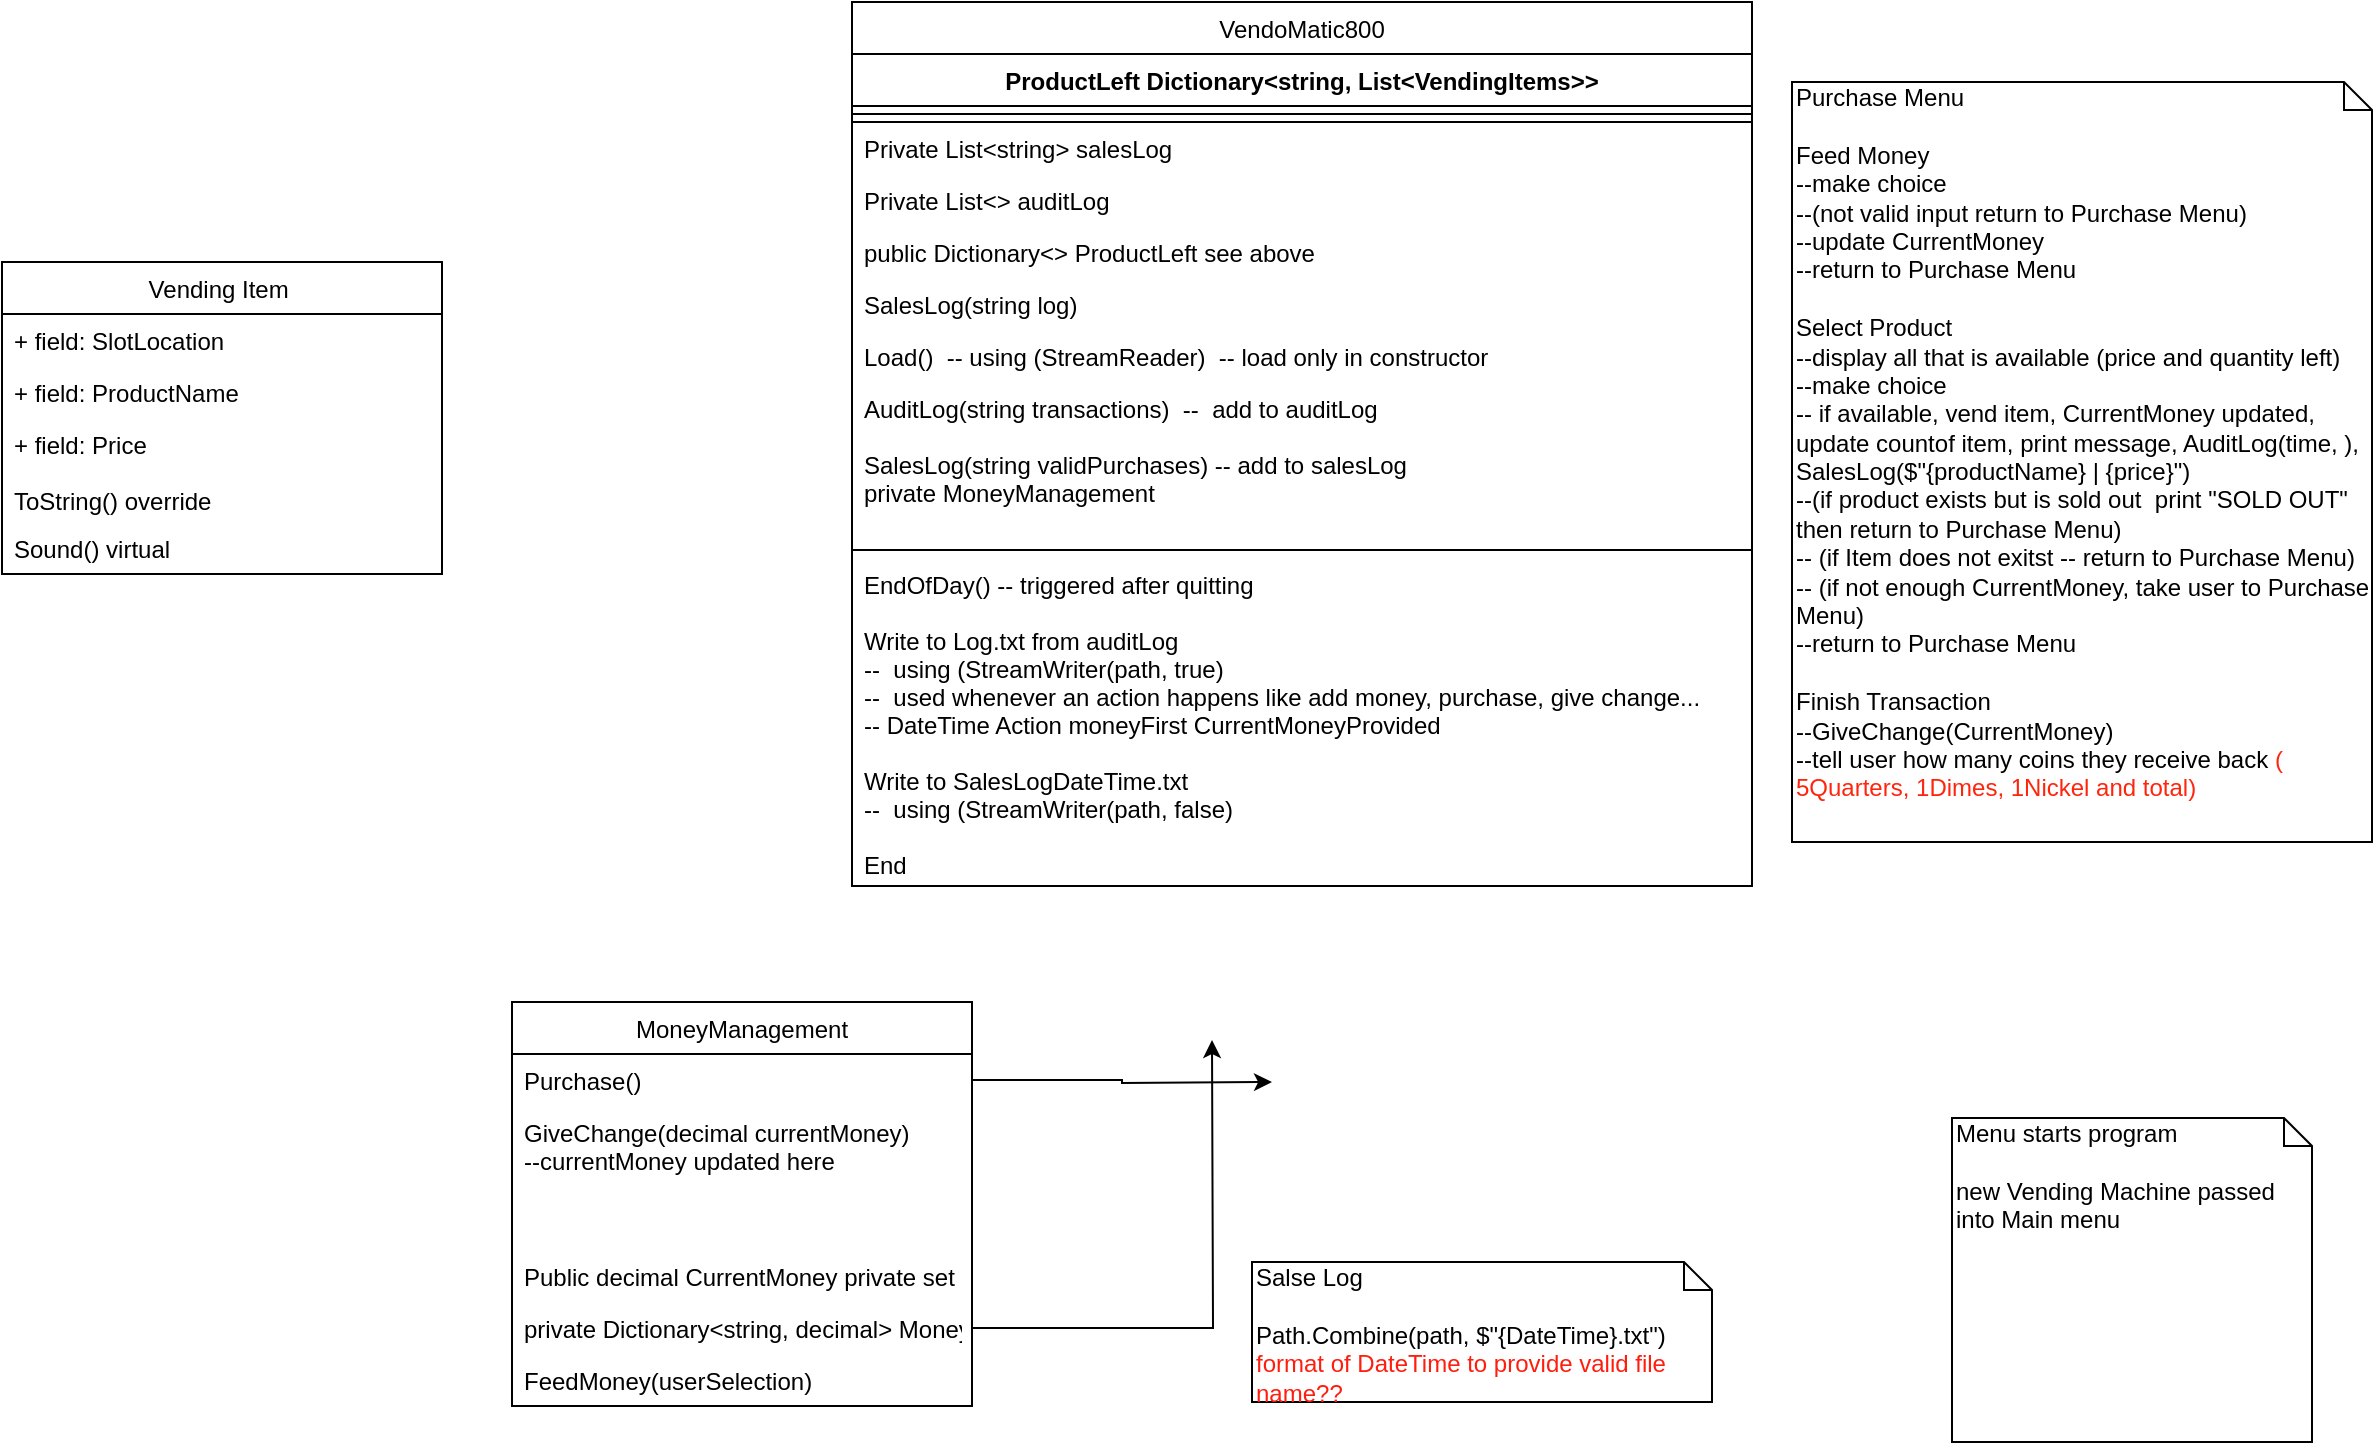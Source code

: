 <mxfile version="13.0.3" type="device"><diagram name="Page-1" id="9f46799a-70d6-7492-0946-bef42562c5a5"><mxGraphModel dx="1422" dy="822" grid="1" gridSize="10" guides="1" tooltips="1" connect="1" arrows="1" fold="1" page="1" pageScale="1" pageWidth="1100" pageHeight="850" background="#ffffff" math="0" shadow="0"><root><mxCell id="0"/><mxCell id="1" parent="0"/><mxCell id="4EU_5Ofcw7x6zr4JRwky-2" value="Vending Item " style="swimlane;fontStyle=0;childLayout=stackLayout;horizontal=1;startSize=26;fillColor=none;horizontalStack=0;resizeParent=1;resizeParentMax=0;resizeLast=0;collapsible=1;marginBottom=0;" parent="1" vertex="1"><mxGeometry x="185" y="170" width="220" height="156" as="geometry"/></mxCell><mxCell id="4EU_5Ofcw7x6zr4JRwky-3" value="+ field: SlotLocation" style="text;strokeColor=none;fillColor=none;align=left;verticalAlign=top;spacingLeft=4;spacingRight=4;overflow=hidden;rotatable=0;points=[[0,0.5],[1,0.5]];portConstraint=eastwest;" parent="4EU_5Ofcw7x6zr4JRwky-2" vertex="1"><mxGeometry y="26" width="220" height="26" as="geometry"/></mxCell><mxCell id="4EU_5Ofcw7x6zr4JRwky-4" value="+ field: ProductName" style="text;strokeColor=none;fillColor=none;align=left;verticalAlign=top;spacingLeft=4;spacingRight=4;overflow=hidden;rotatable=0;points=[[0,0.5],[1,0.5]];portConstraint=eastwest;" parent="4EU_5Ofcw7x6zr4JRwky-2" vertex="1"><mxGeometry y="52" width="220" height="26" as="geometry"/></mxCell><mxCell id="4EU_5Ofcw7x6zr4JRwky-5" value="+ field: Price&#10;&#10;ToString() override" style="text;strokeColor=none;fillColor=none;align=left;verticalAlign=top;spacingLeft=4;spacingRight=4;overflow=hidden;rotatable=0;points=[[0,0.5],[1,0.5]];portConstraint=eastwest;" parent="4EU_5Ofcw7x6zr4JRwky-2" vertex="1"><mxGeometry y="78" width="220" height="52" as="geometry"/></mxCell><mxCell id="4EU_5Ofcw7x6zr4JRwky-56" value="Sound() virtual" style="text;strokeColor=none;fillColor=none;align=left;verticalAlign=top;spacingLeft=4;spacingRight=4;overflow=hidden;rotatable=0;points=[[0,0.5],[1,0.5]];portConstraint=eastwest;" parent="4EU_5Ofcw7x6zr4JRwky-2" vertex="1"><mxGeometry y="130" width="220" height="26" as="geometry"/></mxCell><mxCell id="4EU_5Ofcw7x6zr4JRwky-55" value="Purchase Menu&lt;br&gt;&lt;br&gt;Feed Money&lt;br&gt;--make choice&lt;br&gt;--(not valid input return to Purchase Menu)&lt;br&gt;--update CurrentMoney&lt;br&gt;--return to Purchase Menu&lt;br&gt;&lt;br&gt;Select Product&lt;br&gt;--display all that is available (price and quantity left)&lt;br&gt;--make choice&lt;br&gt;-- if available, vend item, CurrentMoney updated, update countof item, print message, AuditLog(time, ), SalesLog($&quot;{productName} | {price}&quot;)&lt;br&gt;--(if product exists but is sold out&amp;nbsp; print &quot;SOLD OUT&quot; then return to Purchase Menu)&lt;br&gt;-- (if Item does not exitst -- return to Purchase Menu)&lt;br&gt;-- (if not enough CurrentMoney, take user to Purchase Menu)&lt;br&gt;--return to Purchase Menu&lt;br&gt;&lt;br&gt;Finish Transaction&lt;br&gt;--GiveChange(CurrentMoney)&lt;br&gt;--tell user how many coins they receive back &lt;font color=&quot;#ff250d&quot;&gt;( 5Quarters, 1Dimes, 1Nickel and total)&lt;/font&gt;" style="shape=note;whiteSpace=wrap;html=1;size=14;verticalAlign=top;align=left;spacingTop=-6;" parent="1" vertex="1"><mxGeometry x="1080" y="80" width="290" height="380" as="geometry"/></mxCell><mxCell id="4EU_5Ofcw7x6zr4JRwky-59" value="Salse Log&lt;br&gt;&lt;br&gt;Path.Combine(path, $&quot;{DateTime}.txt&quot;)&lt;br&gt;&lt;font color=&quot;#ff1d0d&quot;&gt;format of DateTime to provide valid file name??&lt;/font&gt;" style="shape=note;whiteSpace=wrap;html=1;size=14;verticalAlign=top;align=left;spacingTop=-6;" parent="1" vertex="1"><mxGeometry x="810" y="670" width="230" height="70" as="geometry"/></mxCell><mxCell id="4EU_5Ofcw7x6zr4JRwky-28" value="VendoMatic800" style="swimlane;fontStyle=0;childLayout=stackLayout;horizontal=1;startSize=26;fillColor=none;horizontalStack=0;resizeParent=1;resizeParentMax=0;resizeLast=0;collapsible=1;marginBottom=0;" parent="1" vertex="1"><mxGeometry x="610" y="40" width="450" height="442" as="geometry"/></mxCell><mxCell id="4EU_5Ofcw7x6zr4JRwky-41" value="ProductLeft Dictionary&lt;string, List&lt;VendingItems&gt;&gt;" style="swimlane;fontStyle=1;align=center;verticalAlign=top;childLayout=stackLayout;horizontal=1;startSize=26;horizontalStack=0;resizeParent=1;resizeParentMax=0;resizeLast=0;collapsible=1;marginBottom=0;" parent="4EU_5Ofcw7x6zr4JRwky-28" vertex="1"><mxGeometry y="26" width="450" height="34" as="geometry"/></mxCell><mxCell id="4EU_5Ofcw7x6zr4JRwky-43" value="" style="line;strokeWidth=1;fillColor=none;align=left;verticalAlign=middle;spacingTop=-1;spacingLeft=3;spacingRight=3;rotatable=0;labelPosition=right;points=[];portConstraint=eastwest;" parent="4EU_5Ofcw7x6zr4JRwky-41" vertex="1"><mxGeometry y="26" width="450" height="8" as="geometry"/></mxCell><mxCell id="4EU_5Ofcw7x6zr4JRwky-30" value="Private List&lt;string&gt; salesLog" style="text;strokeColor=none;fillColor=none;align=left;verticalAlign=top;spacingLeft=4;spacingRight=4;overflow=hidden;rotatable=0;points=[[0,0.5],[1,0.5]];portConstraint=eastwest;" parent="4EU_5Ofcw7x6zr4JRwky-28" vertex="1"><mxGeometry y="60" width="450" height="26" as="geometry"/></mxCell><mxCell id="4EU_5Ofcw7x6zr4JRwky-57" value="Private List&lt;&gt; auditLog" style="text;strokeColor=none;fillColor=none;align=left;verticalAlign=top;spacingLeft=4;spacingRight=4;overflow=hidden;rotatable=0;points=[[0,0.5],[1,0.5]];portConstraint=eastwest;" parent="4EU_5Ofcw7x6zr4JRwky-28" vertex="1"><mxGeometry y="86" width="450" height="26" as="geometry"/></mxCell><mxCell id="4EU_5Ofcw7x6zr4JRwky-64" value="public Dictionary&lt;&gt; ProductLeft see above" style="text;strokeColor=none;fillColor=none;align=left;verticalAlign=top;spacingLeft=4;spacingRight=4;overflow=hidden;rotatable=0;points=[[0,0.5],[1,0.5]];portConstraint=eastwest;" parent="4EU_5Ofcw7x6zr4JRwky-28" vertex="1"><mxGeometry y="112" width="450" height="26" as="geometry"/></mxCell><mxCell id="4EU_5Ofcw7x6zr4JRwky-60" value="SalesLog(string log)" style="text;strokeColor=none;fillColor=none;align=left;verticalAlign=top;spacingLeft=4;spacingRight=4;overflow=hidden;rotatable=0;points=[[0,0.5],[1,0.5]];portConstraint=eastwest;" parent="4EU_5Ofcw7x6zr4JRwky-28" vertex="1"><mxGeometry y="138" width="450" height="26" as="geometry"/></mxCell><mxCell id="4EU_5Ofcw7x6zr4JRwky-31" value="Load()  -- using (StreamReader)  -- load only in constructor&#10; " style="text;strokeColor=none;fillColor=none;align=left;verticalAlign=top;spacingLeft=4;spacingRight=4;overflow=hidden;rotatable=0;points=[[0,0.5],[1,0.5]];portConstraint=eastwest;" parent="4EU_5Ofcw7x6zr4JRwky-28" vertex="1"><mxGeometry y="164" width="450" height="26" as="geometry"/></mxCell><mxCell id="4EU_5Ofcw7x6zr4JRwky-33" value="AuditLog(string transactions)  --  add to auditLog" style="text;strokeColor=none;fillColor=none;align=left;verticalAlign=top;spacingLeft=4;spacingRight=4;overflow=hidden;rotatable=0;points=[[0,0.5],[1,0.5]];portConstraint=eastwest;" parent="4EU_5Ofcw7x6zr4JRwky-28" vertex="1"><mxGeometry y="190" width="450" height="28" as="geometry"/></mxCell><mxCell id="4EU_5Ofcw7x6zr4JRwky-62" value="SalesLog(string validPurchases) -- add to salesLog&#10;private MoneyManagement " style="text;strokeColor=none;fillColor=none;align=left;verticalAlign=top;spacingLeft=4;spacingRight=4;overflow=hidden;rotatable=0;points=[[0,0.5],[1,0.5]];portConstraint=eastwest;" parent="4EU_5Ofcw7x6zr4JRwky-28" vertex="1"><mxGeometry y="218" width="450" height="52" as="geometry"/></mxCell><mxCell id="4EU_5Ofcw7x6zr4JRwky-65" value="" style="line;strokeWidth=1;fillColor=none;align=left;verticalAlign=middle;spacingTop=-1;spacingLeft=3;spacingRight=3;rotatable=0;labelPosition=right;points=[];portConstraint=eastwest;" parent="4EU_5Ofcw7x6zr4JRwky-28" vertex="1"><mxGeometry y="270" width="450" height="8" as="geometry"/></mxCell><mxCell id="4EU_5Ofcw7x6zr4JRwky-61" value="EndOfDay() -- triggered after quitting&#10;&#10;Write to Log.txt from auditLog&#10;--  using (StreamWriter(path, true)  &#10;--  used whenever an action happens like add money, purchase, give change...&#10;-- DateTime Action moneyFirst CurrentMoneyProvided&#10;&#10;Write to SalesLogDateTime.txt&#10;--  using (StreamWriter(path, false) &#10;&#10;End&#10;&#10;" style="text;strokeColor=none;fillColor=none;align=left;verticalAlign=top;spacingLeft=4;spacingRight=4;overflow=hidden;rotatable=0;points=[[0,0.5],[1,0.5]];portConstraint=eastwest;" parent="4EU_5Ofcw7x6zr4JRwky-28" vertex="1"><mxGeometry y="278" width="450" height="164" as="geometry"/></mxCell><mxCell id="4EU_5Ofcw7x6zr4JRwky-66" value="Menu starts program&lt;br&gt;&lt;br&gt;new Vending Machine passed into Main menu" style="shape=note;whiteSpace=wrap;html=1;size=14;verticalAlign=top;align=left;spacingTop=-6;" parent="1" vertex="1"><mxGeometry x="1160" y="598" width="180" height="162" as="geometry"/></mxCell><mxCell id="d9DzB-45KHJ9gvRb9I_i-1" style="edgeStyle=orthogonalEdgeStyle;rounded=0;orthogonalLoop=1;jettySize=auto;html=1;exitX=1;exitY=0.5;exitDx=0;exitDy=0;" edge="1" parent="1" source="4EU_5Ofcw7x6zr4JRwky-37"><mxGeometry relative="1" as="geometry"><mxPoint x="820" y="580" as="targetPoint"/></mxGeometry></mxCell><mxCell id="d9DzB-45KHJ9gvRb9I_i-2" style="edgeStyle=orthogonalEdgeStyle;rounded=0;orthogonalLoop=1;jettySize=auto;html=1;exitX=1;exitY=0.5;exitDx=0;exitDy=0;" edge="1" parent="1" source="4EU_5Ofcw7x6zr4JRwky-53"><mxGeometry relative="1" as="geometry"><mxPoint x="790" y="559" as="targetPoint"/></mxGeometry></mxCell><mxCell id="4EU_5Ofcw7x6zr4JRwky-36" value="MoneyManagement" style="swimlane;fontStyle=0;childLayout=stackLayout;horizontal=1;startSize=26;fillColor=none;horizontalStack=0;resizeParent=1;resizeParentMax=0;resizeLast=0;collapsible=1;marginBottom=0;" parent="1" vertex="1"><mxGeometry x="440" y="540" width="230" height="202" as="geometry"/></mxCell><mxCell id="4EU_5Ofcw7x6zr4JRwky-37" value="Purchase()" style="text;strokeColor=none;fillColor=none;align=left;verticalAlign=top;spacingLeft=4;spacingRight=4;overflow=hidden;rotatable=0;points=[[0,0.5],[1,0.5]];portConstraint=eastwest;" parent="4EU_5Ofcw7x6zr4JRwky-36" vertex="1"><mxGeometry y="26" width="230" height="26" as="geometry"/></mxCell><mxCell id="4EU_5Ofcw7x6zr4JRwky-38" value="GiveChange(decimal currentMoney)&#10;--currentMoney updated here" style="text;strokeColor=none;fillColor=none;align=left;verticalAlign=top;spacingLeft=4;spacingRight=4;overflow=hidden;rotatable=0;points=[[0,0.5],[1,0.5]];portConstraint=eastwest;" parent="4EU_5Ofcw7x6zr4JRwky-36" vertex="1"><mxGeometry y="52" width="230" height="72" as="geometry"/></mxCell><mxCell id="4EU_5Ofcw7x6zr4JRwky-39" value="Public decimal CurrentMoney private set&#10;" style="text;strokeColor=none;fillColor=none;align=left;verticalAlign=top;spacingLeft=4;spacingRight=4;overflow=hidden;rotatable=0;points=[[0,0.5],[1,0.5]];portConstraint=eastwest;" parent="4EU_5Ofcw7x6zr4JRwky-36" vertex="1"><mxGeometry y="124" width="230" height="26" as="geometry"/></mxCell><mxCell id="4EU_5Ofcw7x6zr4JRwky-53" value="private Dictionary&lt;string, decimal&gt; MoneyManagemant" style="text;strokeColor=none;fillColor=none;align=left;verticalAlign=top;spacingLeft=4;spacingRight=4;overflow=hidden;rotatable=0;points=[[0,0.5],[1,0.5]];portConstraint=eastwest;" parent="4EU_5Ofcw7x6zr4JRwky-36" vertex="1"><mxGeometry y="150" width="230" height="26" as="geometry"/></mxCell><mxCell id="4EU_5Ofcw7x6zr4JRwky-52" value="FeedMoney(userSelection) " style="text;strokeColor=none;fillColor=none;align=left;verticalAlign=top;spacingLeft=4;spacingRight=4;overflow=hidden;rotatable=0;points=[[0,0.5],[1,0.5]];portConstraint=eastwest;" parent="4EU_5Ofcw7x6zr4JRwky-36" vertex="1"><mxGeometry y="176" width="230" height="26" as="geometry"/></mxCell></root></mxGraphModel></diagram></mxfile>
